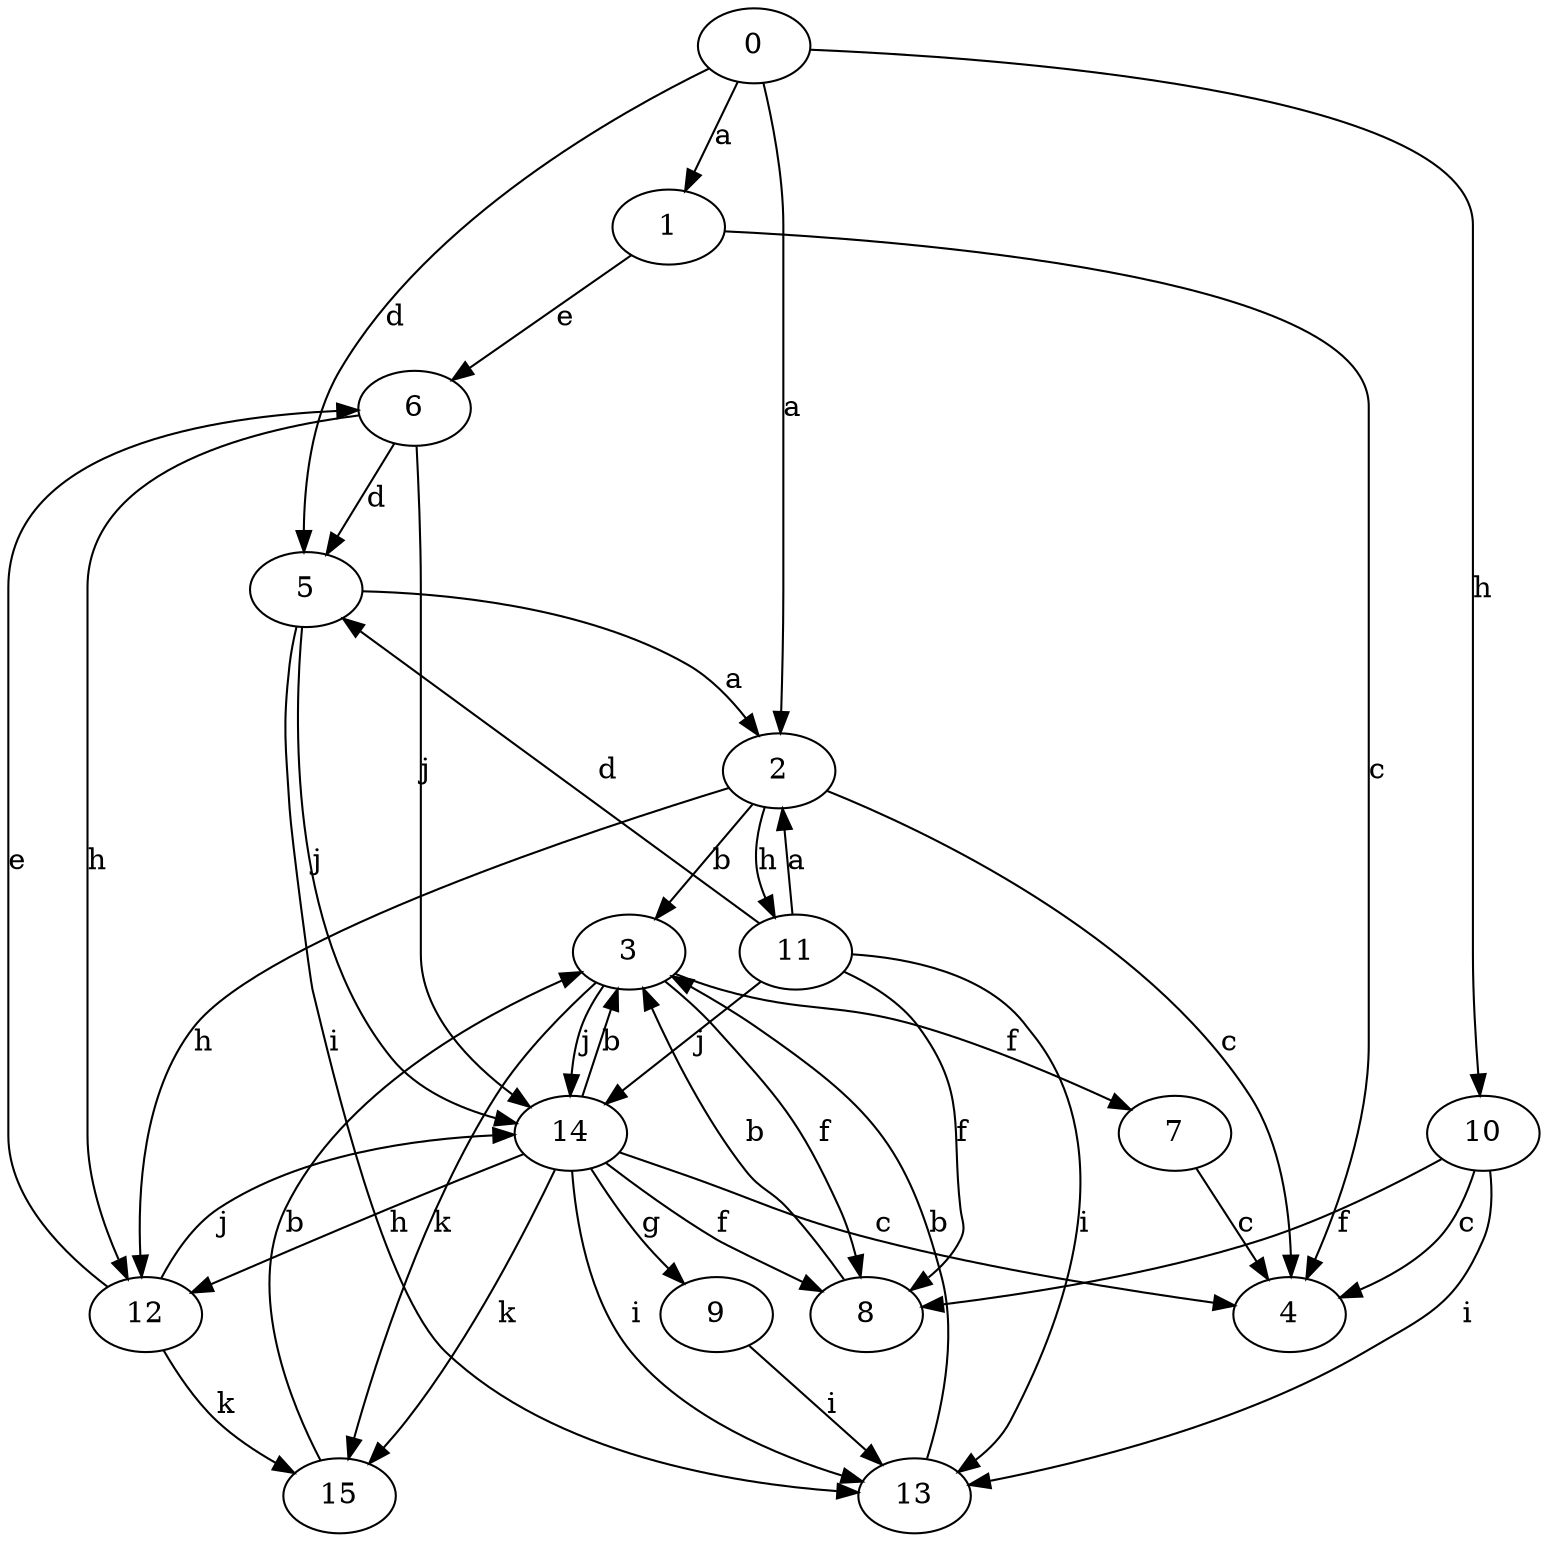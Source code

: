 strict digraph  {
1;
2;
3;
4;
5;
6;
7;
0;
8;
9;
10;
11;
12;
13;
14;
15;
1 -> 4  [label=c];
1 -> 6  [label=e];
2 -> 3  [label=b];
2 -> 4  [label=c];
2 -> 11  [label=h];
2 -> 12  [label=h];
3 -> 7  [label=f];
3 -> 8  [label=f];
3 -> 14  [label=j];
3 -> 15  [label=k];
5 -> 2  [label=a];
5 -> 13  [label=i];
5 -> 14  [label=j];
6 -> 5  [label=d];
6 -> 12  [label=h];
6 -> 14  [label=j];
7 -> 4  [label=c];
0 -> 1  [label=a];
0 -> 2  [label=a];
0 -> 5  [label=d];
0 -> 10  [label=h];
8 -> 3  [label=b];
9 -> 13  [label=i];
10 -> 4  [label=c];
10 -> 8  [label=f];
10 -> 13  [label=i];
11 -> 2  [label=a];
11 -> 5  [label=d];
11 -> 8  [label=f];
11 -> 13  [label=i];
11 -> 14  [label=j];
12 -> 6  [label=e];
12 -> 14  [label=j];
12 -> 15  [label=k];
13 -> 3  [label=b];
14 -> 3  [label=b];
14 -> 4  [label=c];
14 -> 8  [label=f];
14 -> 9  [label=g];
14 -> 12  [label=h];
14 -> 13  [label=i];
14 -> 15  [label=k];
15 -> 3  [label=b];
}
